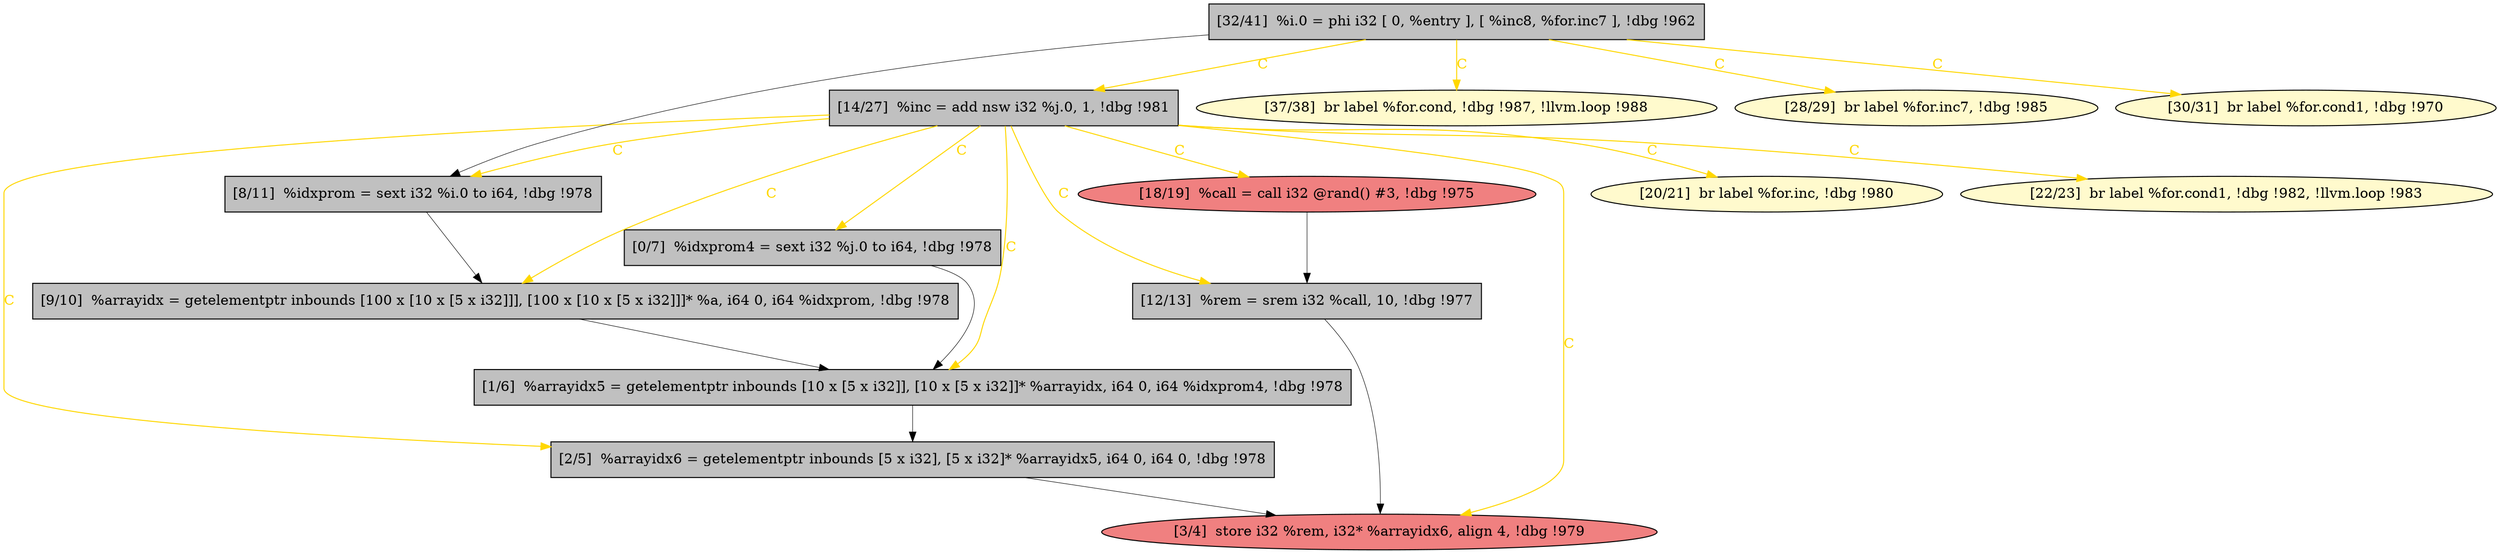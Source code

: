 
digraph G {


node428 [fillcolor=grey,label="[8/11]  %idxprom = sext i32 %i.0 to i64, !dbg !978",shape=rectangle,style=filled ]
node425 [fillcolor=grey,label="[9/10]  %arrayidx = getelementptr inbounds [100 x [10 x [5 x i32]]], [100 x [10 x [5 x i32]]]* %a, i64 0, i64 %idxprom, !dbg !978",shape=rectangle,style=filled ]
node424 [fillcolor=grey,label="[0/7]  %idxprom4 = sext i32 %j.0 to i64, !dbg !978",shape=rectangle,style=filled ]
node423 [fillcolor=lightcoral,label="[3/4]  store i32 %rem, i32* %arrayidx6, align 4, !dbg !979",shape=ellipse,style=filled ]
node420 [fillcolor=lemonchiffon,label="[37/38]  br label %for.cond, !dbg !987, !llvm.loop !988",shape=ellipse,style=filled ]
node422 [fillcolor=grey,label="[2/5]  %arrayidx6 = getelementptr inbounds [5 x i32], [5 x i32]* %arrayidx5, i64 0, i64 0, !dbg !978",shape=rectangle,style=filled ]
node421 [fillcolor=lemonchiffon,label="[20/21]  br label %for.inc, !dbg !980",shape=ellipse,style=filled ]
node415 [fillcolor=lemonchiffon,label="[28/29]  br label %for.inc7, !dbg !985",shape=ellipse,style=filled ]
node414 [fillcolor=lemonchiffon,label="[22/23]  br label %for.cond1, !dbg !982, !llvm.loop !983",shape=ellipse,style=filled ]
node427 [fillcolor=grey,label="[12/13]  %rem = srem i32 %call, 10, !dbg !977",shape=rectangle,style=filled ]
node416 [fillcolor=lemonchiffon,label="[30/31]  br label %for.cond1, !dbg !970",shape=ellipse,style=filled ]
node417 [fillcolor=grey,label="[14/27]  %inc = add nsw i32 %j.0, 1, !dbg !981",shape=rectangle,style=filled ]
node418 [fillcolor=grey,label="[32/41]  %i.0 = phi i32 [ 0, %entry ], [ %inc8, %for.inc7 ], !dbg !962",shape=rectangle,style=filled ]
node426 [fillcolor=grey,label="[1/6]  %arrayidx5 = getelementptr inbounds [10 x [5 x i32]], [10 x [5 x i32]]* %arrayidx, i64 0, i64 %idxprom4, !dbg !978",shape=rectangle,style=filled ]
node419 [fillcolor=lightcoral,label="[18/19]  %call = call i32 @rand() #3, !dbg !975",shape=ellipse,style=filled ]

node418->node420 [style=solid,color=gold,label="C",penwidth=1.0,fontcolor=gold ]
node418->node428 [style=solid,color=black,label="",penwidth=0.5,fontcolor=black ]
node417->node425 [style=solid,color=gold,label="C",penwidth=1.0,fontcolor=gold ]
node426->node422 [style=solid,color=black,label="",penwidth=0.5,fontcolor=black ]
node417->node423 [style=solid,color=gold,label="C",penwidth=1.0,fontcolor=gold ]
node418->node417 [style=solid,color=gold,label="C",penwidth=1.0,fontcolor=gold ]
node418->node415 [style=solid,color=gold,label="C",penwidth=1.0,fontcolor=gold ]
node417->node426 [style=solid,color=gold,label="C",penwidth=1.0,fontcolor=gold ]
node424->node426 [style=solid,color=black,label="",penwidth=0.5,fontcolor=black ]
node417->node427 [style=solid,color=gold,label="C",penwidth=1.0,fontcolor=gold ]
node417->node419 [style=solid,color=gold,label="C",penwidth=1.0,fontcolor=gold ]
node417->node414 [style=solid,color=gold,label="C",penwidth=1.0,fontcolor=gold ]
node419->node427 [style=solid,color=black,label="",penwidth=0.5,fontcolor=black ]
node427->node423 [style=solid,color=black,label="",penwidth=0.5,fontcolor=black ]
node417->node421 [style=solid,color=gold,label="C",penwidth=1.0,fontcolor=gold ]
node417->node428 [style=solid,color=gold,label="C",penwidth=1.0,fontcolor=gold ]
node418->node416 [style=solid,color=gold,label="C",penwidth=1.0,fontcolor=gold ]
node422->node423 [style=solid,color=black,label="",penwidth=0.5,fontcolor=black ]
node417->node424 [style=solid,color=gold,label="C",penwidth=1.0,fontcolor=gold ]
node417->node422 [style=solid,color=gold,label="C",penwidth=1.0,fontcolor=gold ]
node425->node426 [style=solid,color=black,label="",penwidth=0.5,fontcolor=black ]
node428->node425 [style=solid,color=black,label="",penwidth=0.5,fontcolor=black ]


}

